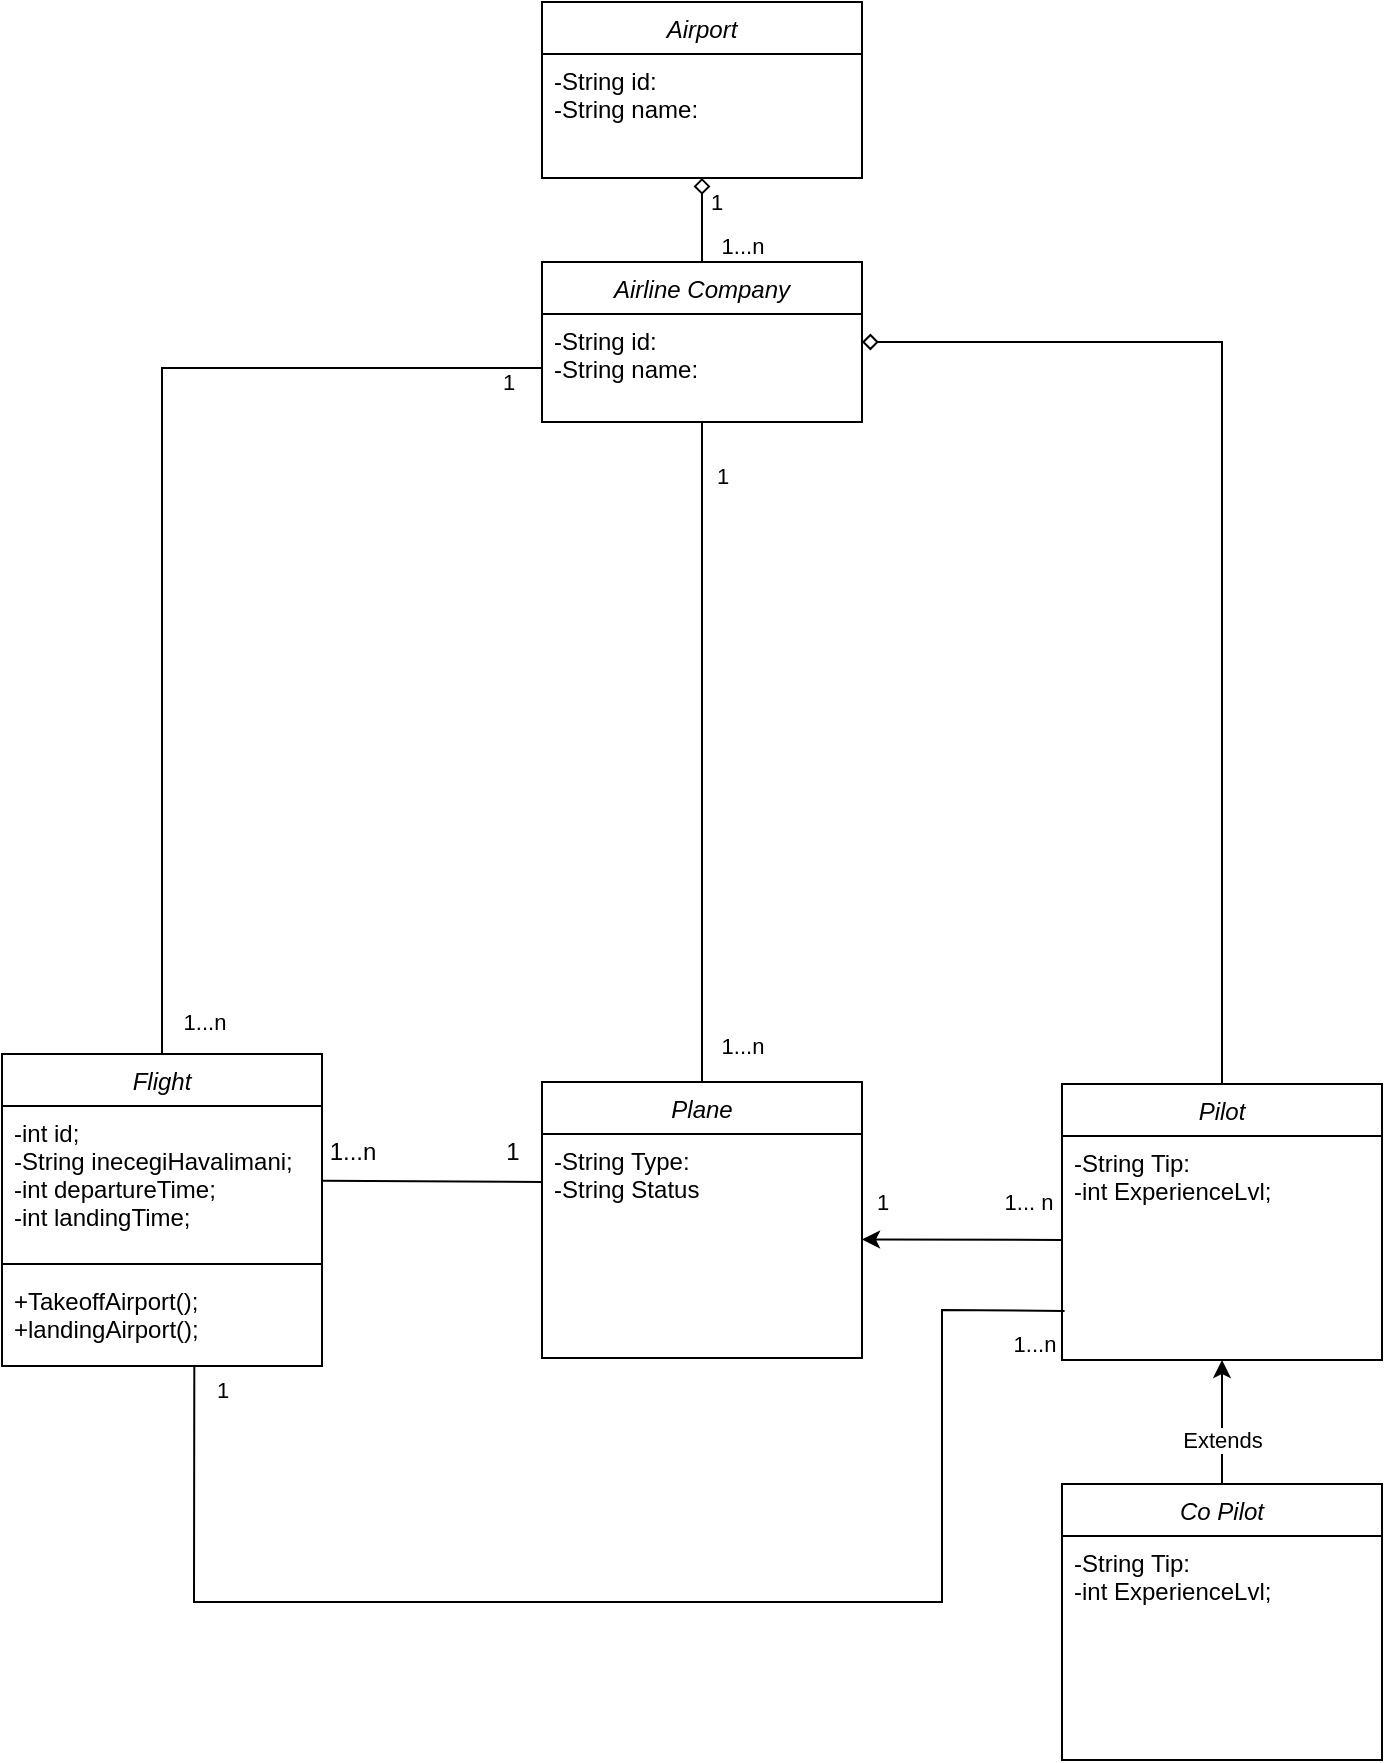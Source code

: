 <mxfile version="20.2.3" type="github">
  <diagram id="C5RBs43oDa-KdzZeNtuy" name="Page-1">
    <mxGraphModel dx="1778" dy="995" grid="1" gridSize="10" guides="1" tooltips="1" connect="1" arrows="1" fold="1" page="1" pageScale="1" pageWidth="827" pageHeight="1169" math="0" shadow="0">
      <root>
        <mxCell id="WIyWlLk6GJQsqaUBKTNV-0" />
        <mxCell id="WIyWlLk6GJQsqaUBKTNV-1" parent="WIyWlLk6GJQsqaUBKTNV-0" />
        <mxCell id="e3iYVdjP-vmFPJ6041co-37" style="edgeStyle=none;rounded=0;orthogonalLoop=1;jettySize=auto;html=1;exitX=0.5;exitY=0;exitDx=0;exitDy=0;entryX=0.5;entryY=1;entryDx=0;entryDy=0;endArrow=diamond;endFill=0;" edge="1" parent="WIyWlLk6GJQsqaUBKTNV-1" source="zkfFHV4jXpPFQw0GAbJ--0" target="e3iYVdjP-vmFPJ6041co-20">
          <mxGeometry relative="1" as="geometry" />
        </mxCell>
        <mxCell id="e3iYVdjP-vmFPJ6041co-48" value="1" style="edgeLabel;html=1;align=center;verticalAlign=middle;resizable=0;points=[];" vertex="1" connectable="0" parent="e3iYVdjP-vmFPJ6041co-37">
          <mxGeometry x="0.455" y="-2" relative="1" as="geometry">
            <mxPoint x="5" as="offset" />
          </mxGeometry>
        </mxCell>
        <mxCell id="e3iYVdjP-vmFPJ6041co-49" value="1...n" style="edgeLabel;html=1;align=center;verticalAlign=middle;resizable=0;points=[];" vertex="1" connectable="0" parent="e3iYVdjP-vmFPJ6041co-37">
          <mxGeometry x="-0.613" y="1" relative="1" as="geometry">
            <mxPoint x="21" as="offset" />
          </mxGeometry>
        </mxCell>
        <mxCell id="zkfFHV4jXpPFQw0GAbJ--0" value="Airline Company" style="swimlane;fontStyle=2;align=center;verticalAlign=top;childLayout=stackLayout;horizontal=1;startSize=26;horizontalStack=0;resizeParent=1;resizeLast=0;collapsible=1;marginBottom=0;rounded=0;shadow=0;strokeWidth=1;" parent="WIyWlLk6GJQsqaUBKTNV-1" vertex="1">
          <mxGeometry x="740" y="240" width="160" height="80" as="geometry">
            <mxRectangle x="230" y="140" width="160" height="26" as="alternateBounds" />
          </mxGeometry>
        </mxCell>
        <mxCell id="zkfFHV4jXpPFQw0GAbJ--2" value="-String id:&#xa;-String name:" style="text;align=left;verticalAlign=top;spacingLeft=4;spacingRight=4;overflow=hidden;rotatable=0;points=[[0,0.5],[1,0.5]];portConstraint=eastwest;rounded=0;shadow=0;html=0;" parent="zkfFHV4jXpPFQw0GAbJ--0" vertex="1">
          <mxGeometry y="26" width="160" height="54" as="geometry" />
        </mxCell>
        <mxCell id="e3iYVdjP-vmFPJ6041co-36" style="edgeStyle=none;rounded=0;orthogonalLoop=1;jettySize=auto;html=1;exitX=0.5;exitY=0;exitDx=0;exitDy=0;entryX=0;entryY=0.5;entryDx=0;entryDy=0;endArrow=none;endFill=0;" edge="1" parent="WIyWlLk6GJQsqaUBKTNV-1" source="e3iYVdjP-vmFPJ6041co-4" target="zkfFHV4jXpPFQw0GAbJ--2">
          <mxGeometry relative="1" as="geometry">
            <Array as="points">
              <mxPoint x="550" y="293" />
            </Array>
          </mxGeometry>
        </mxCell>
        <mxCell id="e3iYVdjP-vmFPJ6041co-41" value="1...n" style="edgeLabel;html=1;align=center;verticalAlign=middle;resizable=0;points=[];" vertex="1" connectable="0" parent="e3iYVdjP-vmFPJ6041co-36">
          <mxGeometry x="0.866" y="1" relative="1" as="geometry">
            <mxPoint x="-134" y="328" as="offset" />
          </mxGeometry>
        </mxCell>
        <mxCell id="e3iYVdjP-vmFPJ6041co-44" value="1" style="edgeLabel;html=1;align=center;verticalAlign=middle;resizable=0;points=[];" vertex="1" connectable="0" parent="e3iYVdjP-vmFPJ6041co-36">
          <mxGeometry x="0.935" y="-1" relative="1" as="geometry">
            <mxPoint y="6" as="offset" />
          </mxGeometry>
        </mxCell>
        <mxCell id="e3iYVdjP-vmFPJ6041co-4" value="Flight" style="swimlane;fontStyle=2;align=center;verticalAlign=top;childLayout=stackLayout;horizontal=1;startSize=26;horizontalStack=0;resizeParent=1;resizeLast=0;collapsible=1;marginBottom=0;rounded=0;shadow=0;strokeWidth=1;" vertex="1" parent="WIyWlLk6GJQsqaUBKTNV-1">
          <mxGeometry x="470" y="636" width="160" height="156" as="geometry">
            <mxRectangle x="230" y="140" width="160" height="26" as="alternateBounds" />
          </mxGeometry>
        </mxCell>
        <mxCell id="e3iYVdjP-vmFPJ6041co-5" value="-int id;&#xa;-String inecegiHavalimani;&#xa;-int departureTime;&#xa;-int landingTime;" style="text;align=left;verticalAlign=top;spacingLeft=4;spacingRight=4;overflow=hidden;rotatable=0;points=[[0,0.5],[1,0.5]];portConstraint=eastwest;rounded=0;shadow=0;html=0;" vertex="1" parent="e3iYVdjP-vmFPJ6041co-4">
          <mxGeometry y="26" width="160" height="74" as="geometry" />
        </mxCell>
        <mxCell id="e3iYVdjP-vmFPJ6041co-6" value="" style="line;html=1;strokeWidth=1;align=left;verticalAlign=middle;spacingTop=-1;spacingLeft=3;spacingRight=3;rotatable=0;labelPosition=right;points=[];portConstraint=eastwest;" vertex="1" parent="e3iYVdjP-vmFPJ6041co-4">
          <mxGeometry y="100" width="160" height="10" as="geometry" />
        </mxCell>
        <mxCell id="e3iYVdjP-vmFPJ6041co-7" value="+TakeoffAirport();&#xa;+landingAirport();" style="text;align=left;verticalAlign=top;spacingLeft=4;spacingRight=4;overflow=hidden;rotatable=0;points=[[0,0.5],[1,0.5]];portConstraint=eastwest;" vertex="1" parent="e3iYVdjP-vmFPJ6041co-4">
          <mxGeometry y="110" width="160" height="46" as="geometry" />
        </mxCell>
        <mxCell id="e3iYVdjP-vmFPJ6041co-35" style="edgeStyle=none;rounded=0;orthogonalLoop=1;jettySize=auto;html=1;exitX=0.5;exitY=0;exitDx=0;exitDy=0;entryX=0.5;entryY=1;entryDx=0;entryDy=0;endArrow=none;endFill=0;" edge="1" parent="WIyWlLk6GJQsqaUBKTNV-1" source="e3iYVdjP-vmFPJ6041co-8" target="zkfFHV4jXpPFQw0GAbJ--0">
          <mxGeometry relative="1" as="geometry" />
        </mxCell>
        <mxCell id="e3iYVdjP-vmFPJ6041co-42" value="1" style="edgeLabel;html=1;align=center;verticalAlign=middle;resizable=0;points=[];" vertex="1" connectable="0" parent="e3iYVdjP-vmFPJ6041co-35">
          <mxGeometry x="0.839" y="-3" relative="1" as="geometry">
            <mxPoint x="7" as="offset" />
          </mxGeometry>
        </mxCell>
        <mxCell id="e3iYVdjP-vmFPJ6041co-43" value="1...n" style="edgeLabel;html=1;align=center;verticalAlign=middle;resizable=0;points=[];" vertex="1" connectable="0" parent="e3iYVdjP-vmFPJ6041co-35">
          <mxGeometry x="-0.89" y="-1" relative="1" as="geometry">
            <mxPoint x="19" as="offset" />
          </mxGeometry>
        </mxCell>
        <mxCell id="e3iYVdjP-vmFPJ6041co-8" value="Plane" style="swimlane;fontStyle=2;align=center;verticalAlign=top;childLayout=stackLayout;horizontal=1;startSize=26;horizontalStack=0;resizeParent=1;resizeLast=0;collapsible=1;marginBottom=0;rounded=0;shadow=0;strokeWidth=1;" vertex="1" parent="WIyWlLk6GJQsqaUBKTNV-1">
          <mxGeometry x="740" y="650" width="160" height="138" as="geometry">
            <mxRectangle x="230" y="140" width="160" height="26" as="alternateBounds" />
          </mxGeometry>
        </mxCell>
        <mxCell id="e3iYVdjP-vmFPJ6041co-9" value="-String Type:&#xa;-String Status" style="text;align=left;verticalAlign=top;spacingLeft=4;spacingRight=4;overflow=hidden;rotatable=0;points=[[0,0.5],[1,0.5]];portConstraint=eastwest;rounded=0;shadow=0;html=0;" vertex="1" parent="e3iYVdjP-vmFPJ6041co-8">
          <mxGeometry y="26" width="160" height="54" as="geometry" />
        </mxCell>
        <mxCell id="e3iYVdjP-vmFPJ6041co-31" style="edgeStyle=none;rounded=0;orthogonalLoop=1;jettySize=auto;html=1;exitX=0.5;exitY=0;exitDx=0;exitDy=0;entryX=1;entryY=0.5;entryDx=0;entryDy=0;endArrow=diamond;endFill=0;" edge="1" parent="WIyWlLk6GJQsqaUBKTNV-1" source="e3iYVdjP-vmFPJ6041co-12" target="zkfFHV4jXpPFQw0GAbJ--0">
          <mxGeometry relative="1" as="geometry">
            <Array as="points">
              <mxPoint x="1080" y="280" />
            </Array>
          </mxGeometry>
        </mxCell>
        <mxCell id="e3iYVdjP-vmFPJ6041co-45" style="edgeStyle=none;rounded=0;orthogonalLoop=1;jettySize=auto;html=1;endArrow=none;endFill=0;exitX=0.008;exitY=0.841;exitDx=0;exitDy=0;exitPerimeter=0;entryX=0.601;entryY=0.99;entryDx=0;entryDy=0;entryPerimeter=0;" edge="1" parent="WIyWlLk6GJQsqaUBKTNV-1" source="e3iYVdjP-vmFPJ6041co-13" target="e3iYVdjP-vmFPJ6041co-7">
          <mxGeometry relative="1" as="geometry">
            <mxPoint x="940" y="780" as="sourcePoint" />
            <Array as="points">
              <mxPoint x="940" y="764" />
              <mxPoint x="940" y="910" />
              <mxPoint x="566" y="910" />
            </Array>
          </mxGeometry>
        </mxCell>
        <mxCell id="e3iYVdjP-vmFPJ6041co-46" value="1...n" style="edgeLabel;html=1;align=center;verticalAlign=middle;resizable=0;points=[];" vertex="1" connectable="0" parent="e3iYVdjP-vmFPJ6041co-45">
          <mxGeometry x="-0.956" y="1" relative="1" as="geometry">
            <mxPoint y="15" as="offset" />
          </mxGeometry>
        </mxCell>
        <mxCell id="e3iYVdjP-vmFPJ6041co-47" value="1" style="edgeLabel;html=1;align=center;verticalAlign=middle;resizable=0;points=[];" vertex="1" connectable="0" parent="e3iYVdjP-vmFPJ6041co-45">
          <mxGeometry x="0.966" y="-1" relative="1" as="geometry">
            <mxPoint x="13" as="offset" />
          </mxGeometry>
        </mxCell>
        <mxCell id="e3iYVdjP-vmFPJ6041co-12" value="Pilot" style="swimlane;fontStyle=2;align=center;verticalAlign=top;childLayout=stackLayout;horizontal=1;startSize=26;horizontalStack=0;resizeParent=1;resizeLast=0;collapsible=1;marginBottom=0;rounded=0;shadow=0;strokeWidth=1;" vertex="1" parent="WIyWlLk6GJQsqaUBKTNV-1">
          <mxGeometry x="1000" y="651" width="160" height="138" as="geometry">
            <mxRectangle x="230" y="140" width="160" height="26" as="alternateBounds" />
          </mxGeometry>
        </mxCell>
        <mxCell id="e3iYVdjP-vmFPJ6041co-13" value="-String Tip:&#xa;-int ExperienceLvl;&#xa;" style="text;align=left;verticalAlign=top;spacingLeft=4;spacingRight=4;overflow=hidden;rotatable=0;points=[[0,0.5],[1,0.5]];portConstraint=eastwest;rounded=0;shadow=0;html=0;" vertex="1" parent="e3iYVdjP-vmFPJ6041co-12">
          <mxGeometry y="26" width="160" height="104" as="geometry" />
        </mxCell>
        <mxCell id="e3iYVdjP-vmFPJ6041co-26" style="edgeStyle=none;rounded=0;orthogonalLoop=1;jettySize=auto;html=1;exitX=0.5;exitY=0;exitDx=0;exitDy=0;entryX=0.5;entryY=1;entryDx=0;entryDy=0;" edge="1" parent="WIyWlLk6GJQsqaUBKTNV-1" source="e3iYVdjP-vmFPJ6041co-16" target="e3iYVdjP-vmFPJ6041co-12">
          <mxGeometry relative="1" as="geometry" />
        </mxCell>
        <mxCell id="e3iYVdjP-vmFPJ6041co-32" value="Extends" style="edgeLabel;html=1;align=center;verticalAlign=middle;resizable=0;points=[];" vertex="1" connectable="0" parent="e3iYVdjP-vmFPJ6041co-26">
          <mxGeometry x="-0.274" relative="1" as="geometry">
            <mxPoint as="offset" />
          </mxGeometry>
        </mxCell>
        <mxCell id="e3iYVdjP-vmFPJ6041co-16" value="Co Pilot" style="swimlane;fontStyle=2;align=center;verticalAlign=top;childLayout=stackLayout;horizontal=1;startSize=26;horizontalStack=0;resizeParent=1;resizeLast=0;collapsible=1;marginBottom=0;rounded=0;shadow=0;strokeWidth=1;" vertex="1" parent="WIyWlLk6GJQsqaUBKTNV-1">
          <mxGeometry x="1000" y="851" width="160" height="138" as="geometry">
            <mxRectangle x="230" y="140" width="160" height="26" as="alternateBounds" />
          </mxGeometry>
        </mxCell>
        <mxCell id="e3iYVdjP-vmFPJ6041co-17" value="-String Tip:&#xa;-int ExperienceLvl;&#xa;" style="text;align=left;verticalAlign=top;spacingLeft=4;spacingRight=4;overflow=hidden;rotatable=0;points=[[0,0.5],[1,0.5]];portConstraint=eastwest;rounded=0;shadow=0;html=0;" vertex="1" parent="e3iYVdjP-vmFPJ6041co-16">
          <mxGeometry y="26" width="160" height="104" as="geometry" />
        </mxCell>
        <mxCell id="e3iYVdjP-vmFPJ6041co-20" value="Airport" style="swimlane;fontStyle=2;align=center;verticalAlign=top;childLayout=stackLayout;horizontal=1;startSize=26;horizontalStack=0;resizeParent=1;resizeLast=0;collapsible=1;marginBottom=0;rounded=0;shadow=0;strokeWidth=1;" vertex="1" parent="WIyWlLk6GJQsqaUBKTNV-1">
          <mxGeometry x="740" y="110" width="160" height="88" as="geometry">
            <mxRectangle x="230" y="140" width="160" height="26" as="alternateBounds" />
          </mxGeometry>
        </mxCell>
        <mxCell id="e3iYVdjP-vmFPJ6041co-21" value="-String id:&#xa;-String name:&#xa;" style="text;align=left;verticalAlign=top;spacingLeft=4;spacingRight=4;overflow=hidden;rotatable=0;points=[[0,0.5],[1,0.5]];portConstraint=eastwest;rounded=0;shadow=0;html=0;" vertex="1" parent="e3iYVdjP-vmFPJ6041co-20">
          <mxGeometry y="26" width="160" height="34" as="geometry" />
        </mxCell>
        <mxCell id="e3iYVdjP-vmFPJ6041co-25" style="edgeStyle=none;rounded=0;orthogonalLoop=1;jettySize=auto;html=1;exitX=0;exitY=0.5;exitDx=0;exitDy=0;" edge="1" parent="WIyWlLk6GJQsqaUBKTNV-1" source="e3iYVdjP-vmFPJ6041co-13">
          <mxGeometry relative="1" as="geometry">
            <mxPoint x="900" y="728.706" as="targetPoint" />
          </mxGeometry>
        </mxCell>
        <mxCell id="e3iYVdjP-vmFPJ6041co-28" value="1" style="edgeLabel;html=1;align=center;verticalAlign=middle;resizable=0;points=[];" vertex="1" connectable="0" parent="e3iYVdjP-vmFPJ6041co-25">
          <mxGeometry x="0.725" y="2" relative="1" as="geometry">
            <mxPoint x="-4" y="-21" as="offset" />
          </mxGeometry>
        </mxCell>
        <mxCell id="e3iYVdjP-vmFPJ6041co-29" value="1... n" style="edgeLabel;html=1;align=center;verticalAlign=middle;resizable=0;points=[];" vertex="1" connectable="0" parent="e3iYVdjP-vmFPJ6041co-25">
          <mxGeometry x="-0.647" relative="1" as="geometry">
            <mxPoint y="-19" as="offset" />
          </mxGeometry>
        </mxCell>
        <mxCell id="e3iYVdjP-vmFPJ6041co-33" style="edgeStyle=none;rounded=0;orthogonalLoop=1;jettySize=auto;html=1;exitX=0;exitY=0.444;exitDx=0;exitDy=0;exitPerimeter=0;endArrow=none;endFill=0;" edge="1" parent="WIyWlLk6GJQsqaUBKTNV-1" source="e3iYVdjP-vmFPJ6041co-9" target="e3iYVdjP-vmFPJ6041co-5">
          <mxGeometry relative="1" as="geometry">
            <mxPoint x="710" y="770" as="targetPoint" />
          </mxGeometry>
        </mxCell>
        <mxCell id="e3iYVdjP-vmFPJ6041co-38" value="1" style="text;html=1;align=center;verticalAlign=middle;resizable=0;points=[];autosize=1;strokeColor=none;fillColor=none;" vertex="1" parent="WIyWlLk6GJQsqaUBKTNV-1">
          <mxGeometry x="710" y="670" width="30" height="30" as="geometry" />
        </mxCell>
        <mxCell id="e3iYVdjP-vmFPJ6041co-39" value="1...n" style="text;html=1;align=center;verticalAlign=middle;resizable=0;points=[];autosize=1;strokeColor=none;fillColor=none;" vertex="1" parent="WIyWlLk6GJQsqaUBKTNV-1">
          <mxGeometry x="620" y="670" width="50" height="30" as="geometry" />
        </mxCell>
      </root>
    </mxGraphModel>
  </diagram>
</mxfile>

